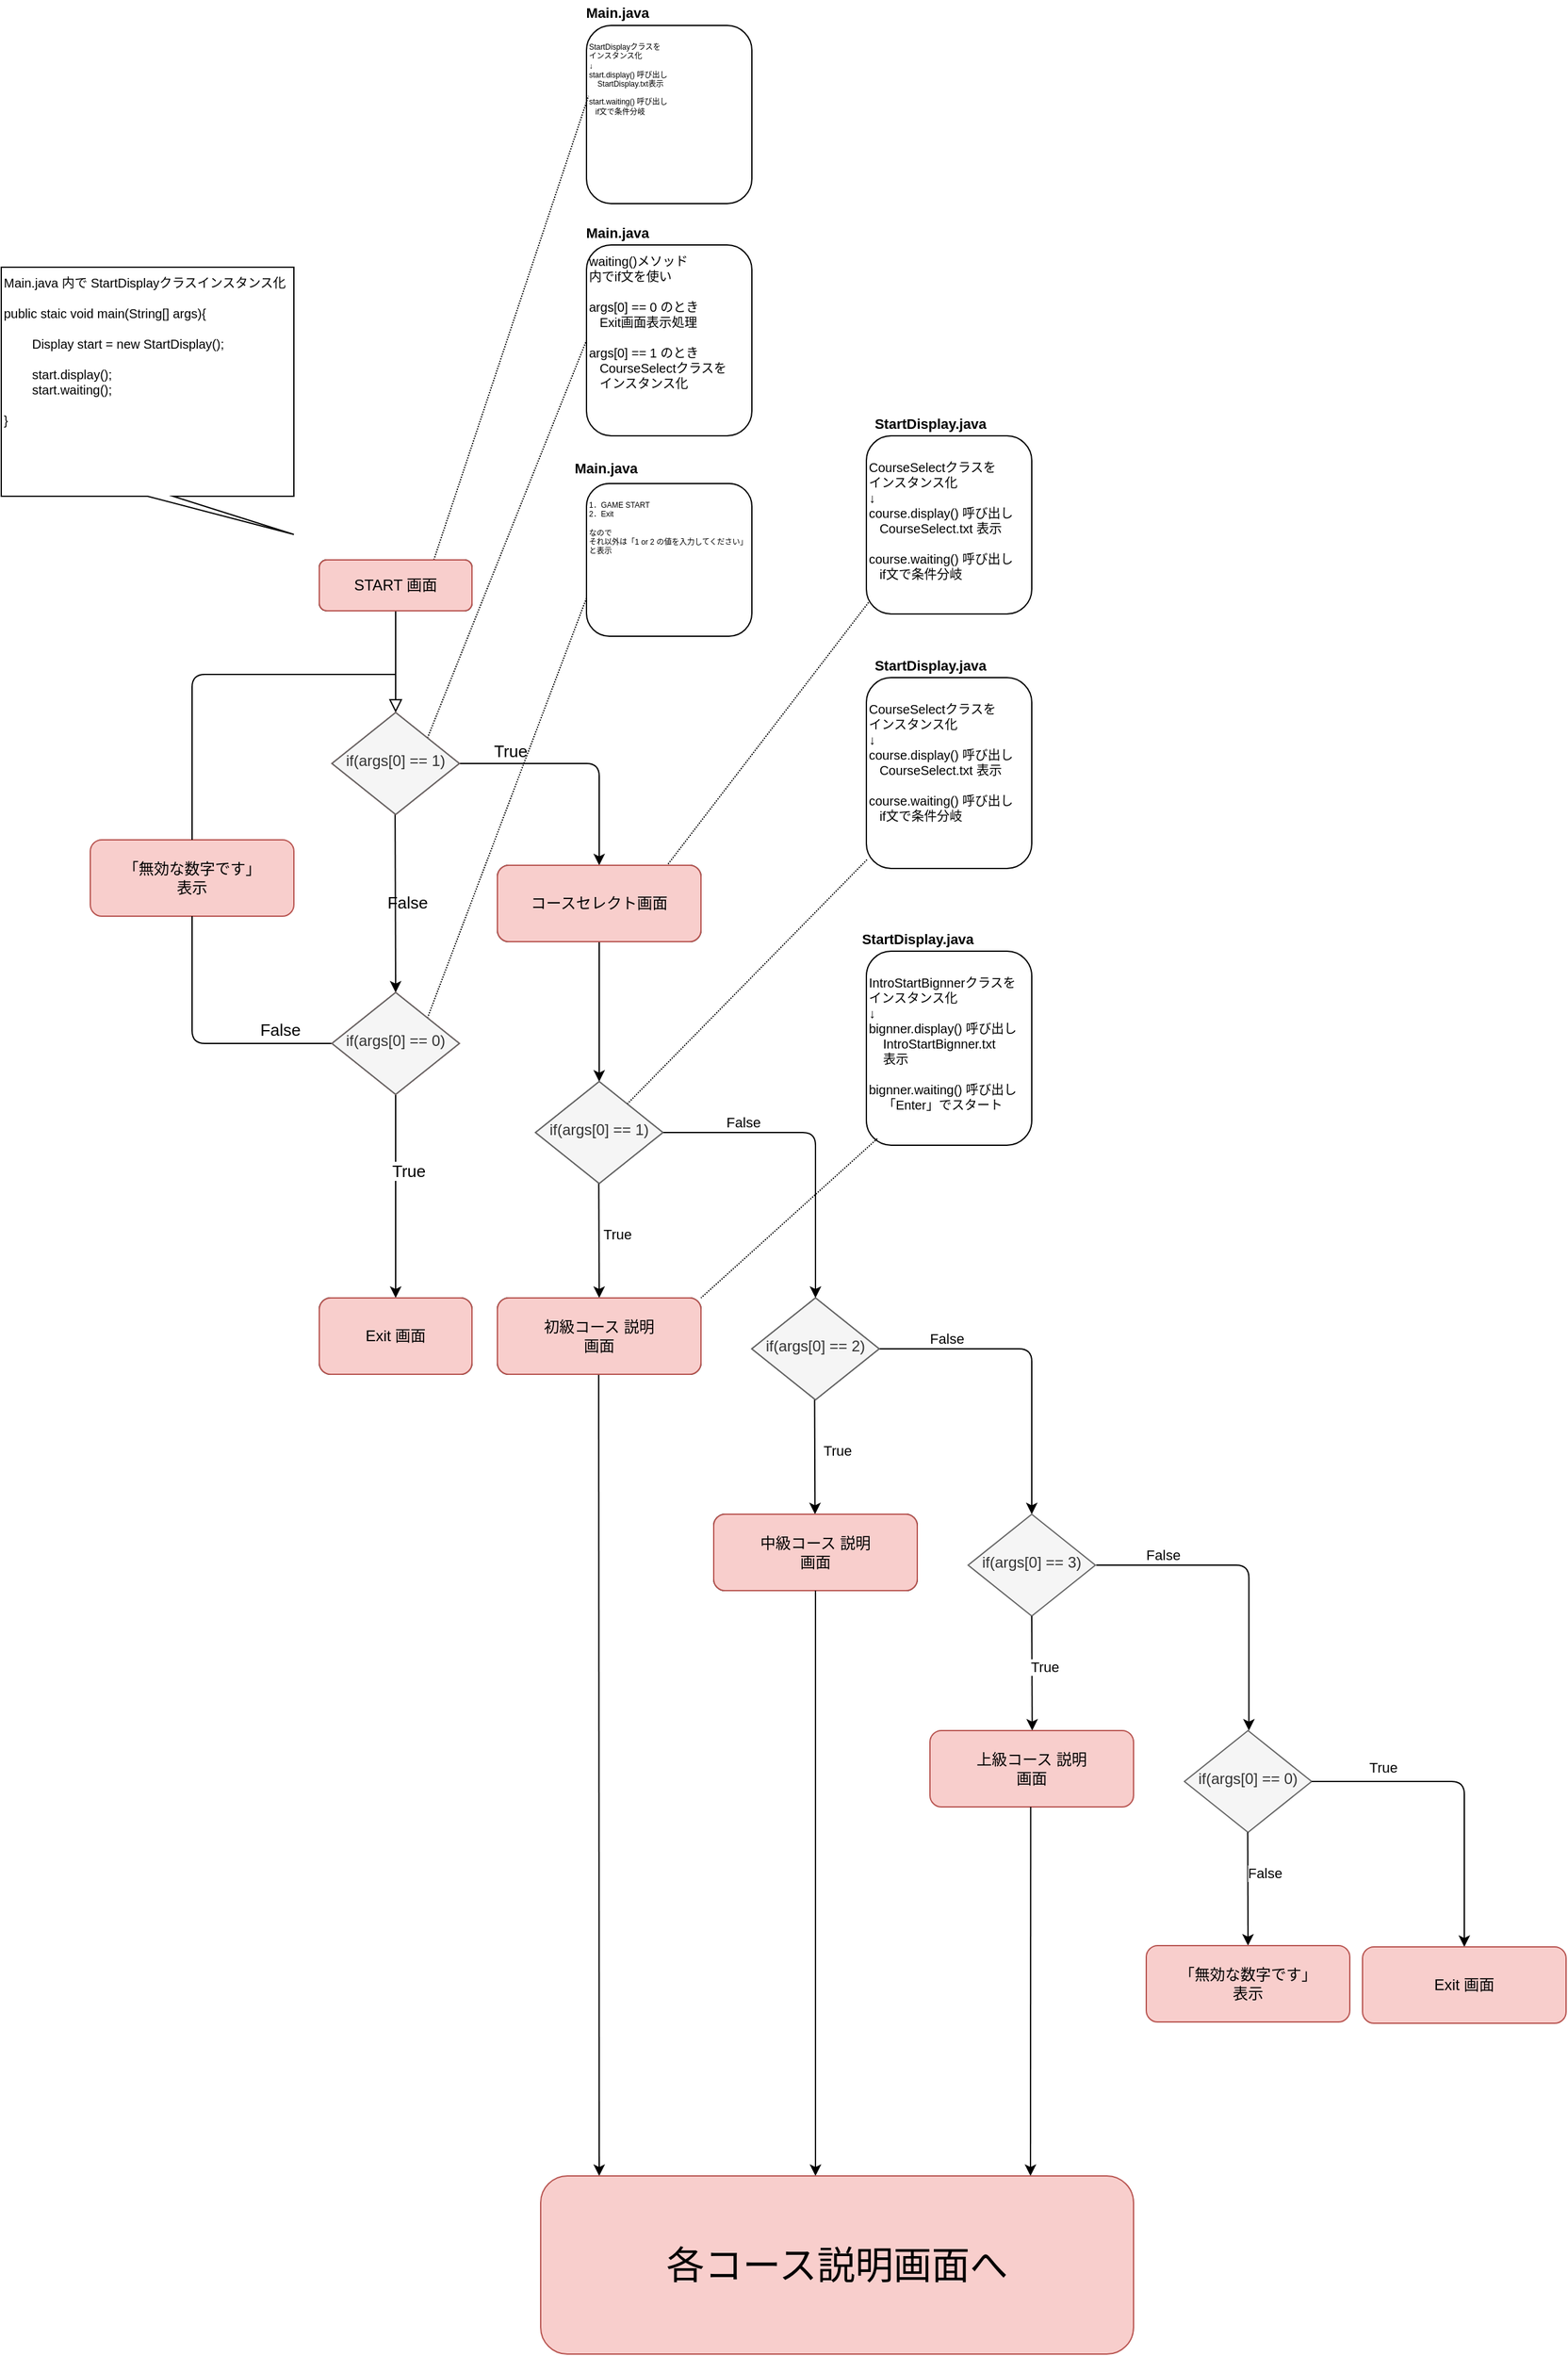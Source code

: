 <mxfile version="13.6.5" type="google"><diagram id="C5RBs43oDa-KdzZeNtuy" name="Page-1"><mxGraphModel dx="1805" dy="1843" grid="1" gridSize="10" guides="1" tooltips="1" connect="1" arrows="1" fold="1" page="1" pageScale="1" pageWidth="827" pageHeight="1169" math="0" shadow="0"><root><mxCell id="WIyWlLk6GJQsqaUBKTNV-0"/><mxCell id="WIyWlLk6GJQsqaUBKTNV-1" parent="WIyWlLk6GJQsqaUBKTNV-0"/><mxCell id="WIyWlLk6GJQsqaUBKTNV-2" value="" style="rounded=0;html=1;jettySize=auto;orthogonalLoop=1;fontSize=11;endArrow=block;endFill=0;endSize=8;strokeWidth=1;shadow=0;labelBackgroundColor=none;edgeStyle=orthogonalEdgeStyle;" parent="WIyWlLk6GJQsqaUBKTNV-1" source="WIyWlLk6GJQsqaUBKTNV-3" target="WIyWlLk6GJQsqaUBKTNV-6" edge="1"><mxGeometry relative="1" as="geometry"/></mxCell><mxCell id="WIyWlLk6GJQsqaUBKTNV-3" value="START 画面" style="rounded=1;whiteSpace=wrap;html=1;fontSize=12;glass=0;strokeWidth=1;shadow=0;" parent="WIyWlLk6GJQsqaUBKTNV-1" vertex="1"><mxGeometry x="160" y="80" width="120" height="40" as="geometry"/></mxCell><mxCell id="WIyWlLk6GJQsqaUBKTNV-6" value="if(args[0] == 1)" style="rhombus;whiteSpace=wrap;html=1;shadow=0;fontFamily=Helvetica;fontSize=12;align=center;strokeWidth=1;spacing=6;spacingTop=-4;" parent="WIyWlLk6GJQsqaUBKTNV-1" vertex="1"><mxGeometry x="170" y="200" width="100" height="80" as="geometry"/></mxCell><mxCell id="WIyWlLk6GJQsqaUBKTNV-7" value="コースセレクト画面" style="rounded=1;whiteSpace=wrap;html=1;fontSize=12;glass=0;strokeWidth=1;shadow=0;" parent="WIyWlLk6GJQsqaUBKTNV-1" vertex="1"><mxGeometry x="300" y="320" width="160" height="60" as="geometry"/></mxCell><mxCell id="WIyWlLk6GJQsqaUBKTNV-11" value="Exit 画面" style="rounded=1;whiteSpace=wrap;html=1;fontSize=12;glass=0;strokeWidth=1;shadow=0;" parent="WIyWlLk6GJQsqaUBKTNV-1" vertex="1"><mxGeometry x="160" y="660" width="120" height="60" as="geometry"/></mxCell><mxCell id="vnUmTuJ1IEs99Oj1khY--3" value="" style="endArrow=classic;html=1;fontSize=3;exitX=1;exitY=0.5;exitDx=0;exitDy=0;" parent="WIyWlLk6GJQsqaUBKTNV-1" source="WIyWlLk6GJQsqaUBKTNV-6" edge="1"><mxGeometry width="50" height="50" relative="1" as="geometry"><mxPoint x="320" y="240" as="sourcePoint"/><mxPoint x="380" y="320" as="targetPoint"/><Array as="points"><mxPoint x="380" y="240"/></Array></mxGeometry></mxCell><mxCell id="vnUmTuJ1IEs99Oj1khY--9" value="&lt;font style=&quot;font-size: 13px&quot;&gt;True&lt;/font&gt;" style="edgeLabel;html=1;align=center;verticalAlign=middle;resizable=0;points=[];fontSize=5;" parent="vnUmTuJ1IEs99Oj1khY--3" vertex="1" connectable="0"><mxGeometry x="-0.589" y="5" relative="1" as="geometry"><mxPoint x="1" y="-5" as="offset"/></mxGeometry></mxCell><mxCell id="vnUmTuJ1IEs99Oj1khY--4" value="" style="endArrow=classic;html=1;fontSize=3;exitX=0.5;exitY=1;exitDx=0;exitDy=0;" parent="WIyWlLk6GJQsqaUBKTNV-1" source="WIyWlLk6GJQsqaUBKTNV-7" edge="1"><mxGeometry width="50" height="50" relative="1" as="geometry"><mxPoint x="420" y="440" as="sourcePoint"/><mxPoint x="380" y="490" as="targetPoint"/></mxGeometry></mxCell><mxCell id="vnUmTuJ1IEs99Oj1khY--5" value="" style="endArrow=classic;html=1;fontSize=3;exitX=1;exitY=0.5;exitDx=0;exitDy=0;" parent="WIyWlLk6GJQsqaUBKTNV-1" source="vnUmTuJ1IEs99Oj1khY--7" edge="1"><mxGeometry width="50" height="50" relative="1" as="geometry"><mxPoint x="480" y="530" as="sourcePoint"/><mxPoint x="550" y="660" as="targetPoint"/><Array as="points"><mxPoint x="550" y="530"/></Array></mxGeometry></mxCell><mxCell id="vnUmTuJ1IEs99Oj1khY--40" value="True" style="edgeLabel;html=1;align=center;verticalAlign=middle;resizable=0;points=[];fontSize=11;" parent="vnUmTuJ1IEs99Oj1khY--5" vertex="1" connectable="0"><mxGeometry x="-0.672" y="3" relative="1" as="geometry"><mxPoint x="-76.83" y="83" as="offset"/></mxGeometry></mxCell><mxCell id="vnUmTuJ1IEs99Oj1khY--6" value="初級コース&amp;nbsp;説明&lt;br&gt;画面" style="rounded=1;whiteSpace=wrap;html=1;fontSize=12;glass=0;strokeWidth=1;shadow=0;" parent="WIyWlLk6GJQsqaUBKTNV-1" vertex="1"><mxGeometry x="300" y="660" width="160" height="60" as="geometry"/></mxCell><mxCell id="vnUmTuJ1IEs99Oj1khY--7" value="if(args[0] == 0)" style="rhombus;whiteSpace=wrap;html=1;shadow=0;fontFamily=Helvetica;fontSize=12;align=center;strokeWidth=1;spacing=6;spacingTop=-4;" parent="WIyWlLk6GJQsqaUBKTNV-1" vertex="1"><mxGeometry x="330" y="490" width="100" height="80" as="geometry"/></mxCell><mxCell id="vnUmTuJ1IEs99Oj1khY--10" value="Main.java 内で StartDisplayクラスインスタンス化&lt;br&gt;&lt;br&gt;public staic void main(String[] args){&lt;br&gt;&lt;br&gt;&amp;nbsp; &amp;nbsp; &amp;nbsp; &amp;nbsp; Display start = new StartDisplay();&lt;br&gt;&lt;br&gt;&amp;nbsp; &amp;nbsp; &amp;nbsp; &amp;nbsp; start.display();&lt;br&gt;&amp;nbsp; &amp;nbsp; &amp;nbsp; &amp;nbsp; start.waiting();&lt;br&gt;&lt;br&gt;}" style="shape=callout;whiteSpace=wrap;html=1;perimeter=calloutPerimeter;fontSize=10;position2=1;align=left;verticalAlign=top;" parent="WIyWlLk6GJQsqaUBKTNV-1" vertex="1"><mxGeometry x="-90" y="-150" width="230" height="210" as="geometry"/></mxCell><mxCell id="vnUmTuJ1IEs99Oj1khY--14" value="&lt;font style=&quot;font-size: 6px&quot;&gt;&lt;br style=&quot;font-size: 6px&quot;&gt;StartDisplayクラスを&lt;br style=&quot;font-size: 6px&quot;&gt;インスタンス化&lt;br style=&quot;font-size: 6px&quot;&gt;↓&lt;br style=&quot;font-size: 6px&quot;&gt;start.display() 呼び出し&lt;br&gt;&amp;nbsp; &amp;nbsp; StartDisplay.txt表示&lt;br&gt;&lt;br style=&quot;font-size: 6px&quot;&gt;start.waiting() 呼び出し&lt;br&gt;&amp;nbsp; &amp;nbsp;if文で条件分岐&lt;br&gt;&lt;/font&gt;" style="rounded=1;whiteSpace=wrap;html=1;fontSize=6;align=left;verticalAlign=top;" parent="WIyWlLk6GJQsqaUBKTNV-1" vertex="1"><mxGeometry x="370" y="-340" width="130" height="140" as="geometry"/></mxCell><mxCell id="vnUmTuJ1IEs99Oj1khY--15" value="" style="endArrow=none;dashed=1;html=1;fontSize=10;entryX=0.012;entryY=0.396;entryDx=0;entryDy=0;entryPerimeter=0;jumpSize=5;exitX=0.75;exitY=0;exitDx=0;exitDy=0;dashPattern=1 1;" parent="WIyWlLk6GJQsqaUBKTNV-1" source="vnUmTuJ1IEs99Oj1khY--156" target="vnUmTuJ1IEs99Oj1khY--14" edge="1"><mxGeometry width="50" height="50" relative="1" as="geometry"><mxPoint x="280" y="70" as="sourcePoint"/><mxPoint x="360" y="-20" as="targetPoint"/></mxGeometry></mxCell><mxCell id="vnUmTuJ1IEs99Oj1khY--16" value="waiting()メソッド&lt;br&gt;内でif文を使い&lt;br&gt;&lt;br&gt;args[0] == 0 のとき&lt;br&gt;&amp;nbsp; &amp;nbsp;Exit画面表示処理&lt;br&gt;&lt;br&gt;args[0] == 1 のとき&lt;br&gt;&amp;nbsp; &amp;nbsp;CourseSelectクラスを&lt;br&gt;&amp;nbsp; &amp;nbsp;インスタンス化" style="rounded=1;whiteSpace=wrap;html=1;fontSize=10;align=left;verticalAlign=top;" parent="WIyWlLk6GJQsqaUBKTNV-1" vertex="1"><mxGeometry x="370" y="-167.5" width="130" height="150" as="geometry"/></mxCell><mxCell id="vnUmTuJ1IEs99Oj1khY--17" value="" style="endArrow=none;dashed=1;html=1;fontSize=10;jumpSize=5;exitX=1;exitY=0;exitDx=0;exitDy=0;dashPattern=1 1;entryX=0;entryY=0.5;entryDx=0;entryDy=0;" parent="WIyWlLk6GJQsqaUBKTNV-1" source="WIyWlLk6GJQsqaUBKTNV-6" target="vnUmTuJ1IEs99Oj1khY--16" edge="1"><mxGeometry width="50" height="50" relative="1" as="geometry"><mxPoint x="276.04" y="200.0" as="sourcePoint"/><mxPoint x="360.0" y="124.5" as="targetPoint"/></mxGeometry></mxCell><mxCell id="vnUmTuJ1IEs99Oj1khY--18" value="&lt;br&gt;CourseSelectクラスを&lt;br&gt;インスタンス化&lt;br&gt;↓&lt;br&gt;course.display() 呼び出し&lt;br&gt;&amp;nbsp; &amp;nbsp;CourseSelect.txt 表示&lt;br&gt;&lt;br&gt;course.waiting() 呼び出し&lt;br&gt;&amp;nbsp; &amp;nbsp;if文で条件分岐" style="rounded=1;whiteSpace=wrap;html=1;fontSize=10;align=left;verticalAlign=top;" parent="WIyWlLk6GJQsqaUBKTNV-1" vertex="1"><mxGeometry x="590" y="-17.5" width="130" height="140" as="geometry"/></mxCell><mxCell id="vnUmTuJ1IEs99Oj1khY--19" value="" style="endArrow=none;dashed=1;html=1;fontSize=10;jumpSize=5;exitX=0.831;exitY=0.01;exitDx=0;exitDy=0;dashPattern=1 1;exitPerimeter=0;entryX=0.019;entryY=0.928;entryDx=0;entryDy=0;entryPerimeter=0;" parent="WIyWlLk6GJQsqaUBKTNV-1" source="WIyWlLk6GJQsqaUBKTNV-7" target="vnUmTuJ1IEs99Oj1khY--18" edge="1"><mxGeometry width="50" height="50" relative="1" as="geometry"><mxPoint x="435" y="322.0" as="sourcePoint"/><mxPoint x="550" y="230.0" as="targetPoint"/></mxGeometry></mxCell><mxCell id="vnUmTuJ1IEs99Oj1khY--22" value="Main.java" style="text;html=1;align=center;verticalAlign=middle;resizable=0;points=[];autosize=1;fontSize=11;fontStyle=1" parent="WIyWlLk6GJQsqaUBKTNV-1" vertex="1"><mxGeometry x="364" y="-360" width="60" height="20" as="geometry"/></mxCell><mxCell id="vnUmTuJ1IEs99Oj1khY--23" value="Main.java" style="text;html=1;align=center;verticalAlign=middle;resizable=0;points=[];autosize=1;fontSize=11;fontStyle=1" parent="WIyWlLk6GJQsqaUBKTNV-1" vertex="1"><mxGeometry x="364" y="-187.5" width="60" height="20" as="geometry"/></mxCell><mxCell id="vnUmTuJ1IEs99Oj1khY--24" value="StartDisplay.java" style="text;html=1;align=center;verticalAlign=middle;resizable=0;points=[];autosize=1;fontSize=11;fontStyle=1" parent="WIyWlLk6GJQsqaUBKTNV-1" vertex="1"><mxGeometry x="590" y="-37.5" width="100" height="20" as="geometry"/></mxCell><mxCell id="vnUmTuJ1IEs99Oj1khY--25" value="&lt;br&gt;CourseSelectクラスを&lt;br&gt;インスタンス化&lt;br&gt;↓&lt;br&gt;course.display() 呼び出し&lt;br&gt;&amp;nbsp; &amp;nbsp;CourseSelect.txt 表示&lt;br&gt;&lt;br&gt;course.waiting() 呼び出し&lt;br&gt;&amp;nbsp; &amp;nbsp;if文で条件分岐" style="rounded=1;whiteSpace=wrap;html=1;fontSize=10;align=left;verticalAlign=top;" parent="WIyWlLk6GJQsqaUBKTNV-1" vertex="1"><mxGeometry x="590" y="172.5" width="130" height="150" as="geometry"/></mxCell><mxCell id="vnUmTuJ1IEs99Oj1khY--26" value="StartDisplay.java" style="text;html=1;align=center;verticalAlign=middle;resizable=0;points=[];autosize=1;fontSize=11;fontStyle=1" parent="WIyWlLk6GJQsqaUBKTNV-1" vertex="1"><mxGeometry x="590" y="152.5" width="100" height="20" as="geometry"/></mxCell><mxCell id="vnUmTuJ1IEs99Oj1khY--27" value="" style="endArrow=none;dashed=1;html=1;fontSize=10;jumpSize=5;dashPattern=1 1;entryX=0.008;entryY=0.95;entryDx=0;entryDy=0;entryPerimeter=0;" parent="WIyWlLk6GJQsqaUBKTNV-1" source="vnUmTuJ1IEs99Oj1khY--7" target="vnUmTuJ1IEs99Oj1khY--25" edge="1"><mxGeometry width="50" height="50" relative="1" as="geometry"><mxPoint x="520" y="530.0" as="sourcePoint"/><mxPoint x="637.04" y="442.818" as="targetPoint"/></mxGeometry></mxCell><mxCell id="vnUmTuJ1IEs99Oj1khY--28" value="" style="endArrow=classic;html=1;fontSize=3;exitX=0.5;exitY=1;exitDx=0;exitDy=0;" parent="WIyWlLk6GJQsqaUBKTNV-1" edge="1"><mxGeometry width="50" height="50" relative="1" as="geometry"><mxPoint x="379.66" y="570.0" as="sourcePoint"/><mxPoint x="380" y="660" as="targetPoint"/></mxGeometry></mxCell><mxCell id="vnUmTuJ1IEs99Oj1khY--29" value="" style="endArrow=classic;html=1;fontSize=3;entryX=0.5;entryY=0;entryDx=0;entryDy=0;exitX=0.5;exitY=1;exitDx=0;exitDy=0;" parent="WIyWlLk6GJQsqaUBKTNV-1" source="vnUmTuJ1IEs99Oj1khY--56" target="WIyWlLk6GJQsqaUBKTNV-11" edge="1"><mxGeometry width="50" height="50" relative="1" as="geometry"><mxPoint x="220" y="620" as="sourcePoint"/><mxPoint x="219.66" y="580" as="targetPoint"/></mxGeometry></mxCell><mxCell id="vnUmTuJ1IEs99Oj1khY--31" value="" style="endArrow=classic;html=1;fontSize=3;exitX=0.5;exitY=1;exitDx=0;exitDy=0;" parent="WIyWlLk6GJQsqaUBKTNV-1" edge="1"><mxGeometry width="50" height="50" relative="1" as="geometry"><mxPoint x="549.31" y="740" as="sourcePoint"/><mxPoint x="549.65" y="830" as="targetPoint"/></mxGeometry></mxCell><mxCell id="vnUmTuJ1IEs99Oj1khY--32" value="if(args[0] == 1)" style="rhombus;whiteSpace=wrap;html=1;shadow=0;fontFamily=Helvetica;fontSize=12;align=center;strokeWidth=1;spacing=6;spacingTop=-4;" parent="WIyWlLk6GJQsqaUBKTNV-1" vertex="1"><mxGeometry x="500" y="660" width="100" height="80" as="geometry"/></mxCell><mxCell id="vnUmTuJ1IEs99Oj1khY--33" value="" style="endArrow=classic;html=1;fontSize=3;exitX=1;exitY=0.5;exitDx=0;exitDy=0;" parent="WIyWlLk6GJQsqaUBKTNV-1" edge="1"><mxGeometry width="50" height="50" relative="1" as="geometry"><mxPoint x="600" y="700" as="sourcePoint"/><mxPoint x="720" y="830" as="targetPoint"/><Array as="points"><mxPoint x="720" y="700"/></Array></mxGeometry></mxCell><mxCell id="vnUmTuJ1IEs99Oj1khY--34" value="if(args[0] == 3)" style="rhombus;whiteSpace=wrap;html=1;shadow=0;fontFamily=Helvetica;fontSize=12;align=center;strokeWidth=1;spacing=6;spacingTop=-4;fillColor=#f5f5f5;strokeColor=#666666;fontColor=#333333;" parent="WIyWlLk6GJQsqaUBKTNV-1" vertex="1"><mxGeometry x="670" y="830" width="100" height="80" as="geometry"/></mxCell><mxCell id="vnUmTuJ1IEs99Oj1khY--35" value="中級コース&amp;nbsp;説明&lt;br&gt;画面" style="rounded=1;whiteSpace=wrap;html=1;fontSize=12;glass=0;strokeWidth=1;shadow=0;" parent="WIyWlLk6GJQsqaUBKTNV-1" vertex="1"><mxGeometry x="470" y="830" width="160" height="60" as="geometry"/></mxCell><mxCell id="vnUmTuJ1IEs99Oj1khY--36" value="" style="endArrow=classic;html=1;fontSize=3;exitX=0.5;exitY=1;exitDx=0;exitDy=0;" parent="WIyWlLk6GJQsqaUBKTNV-1" edge="1"><mxGeometry width="50" height="50" relative="1" as="geometry"><mxPoint x="720" y="910" as="sourcePoint"/><mxPoint x="720.34" y="1000" as="targetPoint"/></mxGeometry></mxCell><mxCell id="vnUmTuJ1IEs99Oj1khY--37" value="" style="endArrow=classic;html=1;fontSize=3;exitX=1;exitY=0.5;exitDx=0;exitDy=0;" parent="WIyWlLk6GJQsqaUBKTNV-1" edge="1"><mxGeometry width="50" height="50" relative="1" as="geometry"><mxPoint x="770.69" y="870" as="sourcePoint"/><mxPoint x="890.69" y="1000" as="targetPoint"/><Array as="points"><mxPoint x="890.69" y="870"/></Array></mxGeometry></mxCell><mxCell id="vnUmTuJ1IEs99Oj1khY--38" value="上級コース&amp;nbsp;説明&lt;br&gt;画面" style="rounded=1;whiteSpace=wrap;html=1;fontSize=12;glass=0;strokeWidth=1;shadow=0;fillColor=#f8cecc;strokeColor=#b85450;" parent="WIyWlLk6GJQsqaUBKTNV-1" vertex="1"><mxGeometry x="640" y="1000" width="160" height="60" as="geometry"/></mxCell><mxCell id="vnUmTuJ1IEs99Oj1khY--39" value="if(args[0] == 0)" style="rhombus;whiteSpace=wrap;html=1;shadow=0;fontFamily=Helvetica;fontSize=12;align=center;strokeWidth=1;spacing=6;spacingTop=-4;fillColor=#f5f5f5;strokeColor=#666666;fontColor=#333333;" parent="WIyWlLk6GJQsqaUBKTNV-1" vertex="1"><mxGeometry x="840" y="1000" width="100" height="80" as="geometry"/></mxCell><mxCell id="vnUmTuJ1IEs99Oj1khY--41" value="False" style="edgeLabel;html=1;align=center;verticalAlign=middle;resizable=0;points=[];fontSize=11;" parent="WIyWlLk6GJQsqaUBKTNV-1" vertex="1" connectable="0"><mxGeometry x="600.003" y="450" as="geometry"><mxPoint x="-107" y="72" as="offset"/></mxGeometry></mxCell><mxCell id="vnUmTuJ1IEs99Oj1khY--42" value="True" style="edgeLabel;html=1;align=center;verticalAlign=middle;resizable=0;points=[];fontSize=11;" parent="WIyWlLk6GJQsqaUBKTNV-1" vertex="1" connectable="0"><mxGeometry x="567.003" y="780" as="geometry"/></mxCell><mxCell id="vnUmTuJ1IEs99Oj1khY--43" value="False" style="edgeLabel;html=1;align=center;verticalAlign=middle;resizable=0;points=[];fontSize=11;" parent="WIyWlLk6GJQsqaUBKTNV-1" vertex="1" connectable="0"><mxGeometry x="760.003" y="620" as="geometry"><mxPoint x="-107" y="72" as="offset"/></mxGeometry></mxCell><mxCell id="vnUmTuJ1IEs99Oj1khY--44" value="True" style="edgeLabel;html=1;align=center;verticalAlign=middle;resizable=0;points=[];fontSize=11;" parent="WIyWlLk6GJQsqaUBKTNV-1" vertex="1" connectable="0"><mxGeometry x="730.003" y="950" as="geometry"/></mxCell><mxCell id="vnUmTuJ1IEs99Oj1khY--45" value="False" style="edgeLabel;html=1;align=center;verticalAlign=middle;resizable=0;points=[];fontSize=11;" parent="WIyWlLk6GJQsqaUBKTNV-1" vertex="1" connectable="0"><mxGeometry x="930.003" y="790" as="geometry"><mxPoint x="-107" y="72" as="offset"/></mxGeometry></mxCell><mxCell id="vnUmTuJ1IEs99Oj1khY--48" value="" style="endArrow=classic;html=1;fontSize=3;exitX=0.5;exitY=1;exitDx=0;exitDy=0;entryX=0.5;entryY=0;entryDx=0;entryDy=0;" parent="WIyWlLk6GJQsqaUBKTNV-1" target="vnUmTuJ1IEs99Oj1khY--171" edge="1"><mxGeometry width="50" height="50" relative="1" as="geometry"><mxPoint x="889.76" y="1080" as="sourcePoint"/><mxPoint x="890" y="1190" as="targetPoint"/></mxGeometry></mxCell><mxCell id="vnUmTuJ1IEs99Oj1khY--49" value="" style="endArrow=classic;html=1;fontSize=3;exitX=1;exitY=0.5;exitDx=0;exitDy=0;" parent="WIyWlLk6GJQsqaUBKTNV-1" edge="1"><mxGeometry width="50" height="50" relative="1" as="geometry"><mxPoint x="940" y="1040" as="sourcePoint"/><mxPoint x="1060" y="1170" as="targetPoint"/><Array as="points"><mxPoint x="1060" y="1040"/></Array></mxGeometry></mxCell><mxCell id="vnUmTuJ1IEs99Oj1khY--50" value="Exit 画面" style="rounded=1;whiteSpace=wrap;html=1;fontSize=12;glass=0;strokeWidth=1;shadow=0;fillColor=#f8cecc;strokeColor=#b85450;" parent="WIyWlLk6GJQsqaUBKTNV-1" vertex="1"><mxGeometry x="980" y="1170" width="160" height="60" as="geometry"/></mxCell><mxCell id="vnUmTuJ1IEs99Oj1khY--52" value="True" style="edgeLabel;html=1;align=center;verticalAlign=middle;resizable=0;points=[];fontSize=11;" parent="WIyWlLk6GJQsqaUBKTNV-1" vertex="1" connectable="0"><mxGeometry x="1090.003" y="930" as="geometry"><mxPoint x="-94" y="99" as="offset"/></mxGeometry></mxCell><mxCell id="vnUmTuJ1IEs99Oj1khY--53" value="False" style="edgeLabel;html=1;align=center;verticalAlign=middle;resizable=0;points=[];fontSize=11;" parent="WIyWlLk6GJQsqaUBKTNV-1" vertex="1" connectable="0"><mxGeometry x="1010.003" y="1040" as="geometry"><mxPoint x="-107" y="72" as="offset"/></mxGeometry></mxCell><mxCell id="vnUmTuJ1IEs99Oj1khY--55" value="&lt;font style=&quot;font-size: 13px&quot;&gt;False&lt;/font&gt;" style="edgeLabel;html=1;align=center;verticalAlign=middle;resizable=0;points=[];fontSize=5;" parent="WIyWlLk6GJQsqaUBKTNV-1" vertex="1" connectable="0"><mxGeometry x="319.997" y="250" as="geometry"><mxPoint x="-91" y="99" as="offset"/></mxGeometry></mxCell><mxCell id="vnUmTuJ1IEs99Oj1khY--56" value="if(args[0] == 0)" style="rhombus;whiteSpace=wrap;html=1;shadow=0;fontFamily=Helvetica;fontSize=12;align=center;strokeWidth=1;spacing=6;spacingTop=-4;" parent="WIyWlLk6GJQsqaUBKTNV-1" vertex="1"><mxGeometry x="170" y="420" width="100" height="80" as="geometry"/></mxCell><mxCell id="vnUmTuJ1IEs99Oj1khY--57" value="" style="endArrow=classic;html=1;fontSize=3;exitX=0.5;exitY=1;exitDx=0;exitDy=0;" parent="WIyWlLk6GJQsqaUBKTNV-1" edge="1"><mxGeometry width="50" height="50" relative="1" as="geometry"><mxPoint x="219.58" y="280" as="sourcePoint"/><mxPoint x="220" y="420" as="targetPoint"/></mxGeometry></mxCell><mxCell id="vnUmTuJ1IEs99Oj1khY--58" value="「無効な数字です」&lt;br&gt;表示" style="rounded=1;whiteSpace=wrap;html=1;fontSize=12;glass=0;strokeWidth=1;shadow=0;fillColor=#f8cecc;strokeColor=#b85450;" parent="WIyWlLk6GJQsqaUBKTNV-1" vertex="1"><mxGeometry x="-20" y="300" width="160" height="60" as="geometry"/></mxCell><mxCell id="vnUmTuJ1IEs99Oj1khY--65" value="" style="endArrow=none;html=1;fontSize=11;strokeWidth=1;entryX=0;entryY=0.5;entryDx=0;entryDy=0;exitX=0.5;exitY=1;exitDx=0;exitDy=0;" parent="WIyWlLk6GJQsqaUBKTNV-1" source="vnUmTuJ1IEs99Oj1khY--58" target="vnUmTuJ1IEs99Oj1khY--56" edge="1"><mxGeometry width="50" height="50" relative="1" as="geometry"><mxPoint x="60" y="390" as="sourcePoint"/><mxPoint x="110" y="459.58" as="targetPoint"/><Array as="points"><mxPoint x="60" y="460"/></Array></mxGeometry></mxCell><mxCell id="vnUmTuJ1IEs99Oj1khY--66" value="" style="endArrow=none;html=1;fontSize=11;strokeWidth=1;exitX=0.5;exitY=0;exitDx=0;exitDy=0;" parent="WIyWlLk6GJQsqaUBKTNV-1" source="vnUmTuJ1IEs99Oj1khY--58" edge="1"><mxGeometry width="50" height="50" relative="1" as="geometry"><mxPoint x="60" y="220" as="sourcePoint"/><mxPoint x="220" y="170" as="targetPoint"/><Array as="points"><mxPoint x="60" y="170"/></Array></mxGeometry></mxCell><mxCell id="vnUmTuJ1IEs99Oj1khY--67" value="&lt;font style=&quot;font-size: 13px&quot;&gt;False&lt;/font&gt;" style="edgeLabel;html=1;align=center;verticalAlign=middle;resizable=0;points=[];fontSize=5;" parent="WIyWlLk6GJQsqaUBKTNV-1" vertex="1" connectable="0"><mxGeometry x="219.997" y="350" as="geometry"><mxPoint x="-91" y="99" as="offset"/></mxGeometry></mxCell><mxCell id="vnUmTuJ1IEs99Oj1khY--68" value="&lt;font style=&quot;font-size: 13px&quot;&gt;True&lt;/font&gt;" style="edgeLabel;html=1;align=center;verticalAlign=middle;resizable=0;points=[];fontSize=5;" parent="WIyWlLk6GJQsqaUBKTNV-1" vertex="1" connectable="0"><mxGeometry x="229.997" y="560" as="geometry"/></mxCell><mxCell id="vnUmTuJ1IEs99Oj1khY--69" value="&lt;br&gt;1．GAME START&lt;br&gt;2．Exit&lt;br&gt;&lt;br&gt;なので&lt;br&gt;それ以外は「1 or 2 の値を入力してください」と表示" style="rounded=1;whiteSpace=wrap;html=1;fontSize=6;align=left;verticalAlign=top;" parent="WIyWlLk6GJQsqaUBKTNV-1" vertex="1"><mxGeometry x="370" y="20" width="130" height="120" as="geometry"/></mxCell><mxCell id="vnUmTuJ1IEs99Oj1khY--70" value="Main.java" style="text;html=1;align=center;verticalAlign=middle;resizable=0;points=[];autosize=1;fontSize=11;fontStyle=1" parent="WIyWlLk6GJQsqaUBKTNV-1" vertex="1"><mxGeometry x="355" y="-2.5" width="60" height="20" as="geometry"/></mxCell><mxCell id="vnUmTuJ1IEs99Oj1khY--71" value="" style="endArrow=none;dashed=1;html=1;fontSize=10;jumpSize=5;dashPattern=1 1;entryX=1;entryY=0;entryDx=0;entryDy=0;exitX=0;exitY=0.75;exitDx=0;exitDy=0;" parent="WIyWlLk6GJQsqaUBKTNV-1" source="vnUmTuJ1IEs99Oj1khY--69" target="vnUmTuJ1IEs99Oj1khY--166" edge="1"><mxGeometry width="50" height="50" relative="1" as="geometry"><mxPoint x="-20.002" y="554.998" as="sourcePoint"/><mxPoint x="196.09" y="480.54" as="targetPoint"/></mxGeometry></mxCell><mxCell id="vnUmTuJ1IEs99Oj1khY--72" value="" style="endArrow=classic;html=1;fontSize=3;exitX=0.5;exitY=1;exitDx=0;exitDy=0;" parent="WIyWlLk6GJQsqaUBKTNV-1" edge="1"><mxGeometry width="50" height="50" relative="1" as="geometry"><mxPoint x="379.58" y="720" as="sourcePoint"/><mxPoint x="380" y="1350" as="targetPoint"/></mxGeometry></mxCell><mxCell id="vnUmTuJ1IEs99Oj1khY--156" value="START 画面" style="rounded=1;whiteSpace=wrap;html=1;fontSize=12;glass=0;strokeWidth=1;shadow=0;fillColor=#f8cecc;strokeColor=#b85450;" parent="WIyWlLk6GJQsqaUBKTNV-1" vertex="1"><mxGeometry x="160" y="80" width="120" height="40" as="geometry"/></mxCell><mxCell id="vnUmTuJ1IEs99Oj1khY--157" value="if(args[0] == 1)" style="rhombus;whiteSpace=wrap;html=1;shadow=0;fontFamily=Helvetica;fontSize=12;align=center;strokeWidth=1;spacing=6;spacingTop=-4;fillColor=#f8cecc;strokeColor=#b85450;" parent="WIyWlLk6GJQsqaUBKTNV-1" vertex="1"><mxGeometry x="170" y="200" width="100" height="80" as="geometry"/></mxCell><mxCell id="vnUmTuJ1IEs99Oj1khY--158" value="if(args[0] == 0)" style="rhombus;whiteSpace=wrap;html=1;shadow=0;fontFamily=Helvetica;fontSize=12;align=center;strokeWidth=1;spacing=6;spacingTop=-4;fillColor=#f8cecc;strokeColor=#b85450;" parent="WIyWlLk6GJQsqaUBKTNV-1" vertex="1"><mxGeometry x="170" y="420" width="100" height="80" as="geometry"/></mxCell><mxCell id="vnUmTuJ1IEs99Oj1khY--159" value="Exit 画面" style="rounded=1;whiteSpace=wrap;html=1;fontSize=12;glass=0;strokeWidth=1;shadow=0;fillColor=#f8cecc;strokeColor=#b85450;" parent="WIyWlLk6GJQsqaUBKTNV-1" vertex="1"><mxGeometry x="160" y="660" width="120" height="60" as="geometry"/></mxCell><mxCell id="vnUmTuJ1IEs99Oj1khY--160" value="コースセレクト画面" style="rounded=1;whiteSpace=wrap;html=1;fontSize=12;glass=0;strokeWidth=1;shadow=0;fillColor=#f8cecc;strokeColor=#b85450;" parent="WIyWlLk6GJQsqaUBKTNV-1" vertex="1"><mxGeometry x="300" y="320" width="160" height="60" as="geometry"/></mxCell><mxCell id="vnUmTuJ1IEs99Oj1khY--161" value="if(args[0] == 1)" style="rhombus;whiteSpace=wrap;html=1;shadow=0;fontFamily=Helvetica;fontSize=12;align=center;strokeWidth=1;spacing=6;spacingTop=-4;fillColor=#f5f5f5;strokeColor=#666666;fontColor=#333333;" parent="WIyWlLk6GJQsqaUBKTNV-1" vertex="1"><mxGeometry x="330" y="490" width="100" height="80" as="geometry"/></mxCell><mxCell id="vnUmTuJ1IEs99Oj1khY--162" value="初級コース&amp;nbsp;説明&lt;br&gt;画面" style="rounded=1;whiteSpace=wrap;html=1;fontSize=12;glass=0;strokeWidth=1;shadow=0;fillColor=#f8cecc;strokeColor=#b85450;" parent="WIyWlLk6GJQsqaUBKTNV-1" vertex="1"><mxGeometry x="300" y="660" width="160" height="60" as="geometry"/></mxCell><mxCell id="vnUmTuJ1IEs99Oj1khY--163" value="if(args[0] == 2)" style="rhombus;whiteSpace=wrap;html=1;shadow=0;fontFamily=Helvetica;fontSize=12;align=center;strokeWidth=1;spacing=6;spacingTop=-4;fillColor=#f5f5f5;strokeColor=#666666;fontColor=#333333;" parent="WIyWlLk6GJQsqaUBKTNV-1" vertex="1"><mxGeometry x="500" y="660" width="100" height="80" as="geometry"/></mxCell><mxCell id="vnUmTuJ1IEs99Oj1khY--164" value="中級コース&amp;nbsp;説明&lt;br&gt;画面" style="rounded=1;whiteSpace=wrap;html=1;fontSize=12;glass=0;strokeWidth=1;shadow=0;fillColor=#f8cecc;strokeColor=#b85450;" parent="WIyWlLk6GJQsqaUBKTNV-1" vertex="1"><mxGeometry x="470" y="830" width="160" height="60" as="geometry"/></mxCell><mxCell id="vnUmTuJ1IEs99Oj1khY--165" value="if(args[0] == 1)" style="rhombus;whiteSpace=wrap;html=1;shadow=0;fontFamily=Helvetica;fontSize=12;align=center;strokeWidth=1;spacing=6;spacingTop=-4;fillColor=#f5f5f5;strokeColor=#666666;fontColor=#333333;" parent="WIyWlLk6GJQsqaUBKTNV-1" vertex="1"><mxGeometry x="170" y="200" width="100" height="80" as="geometry"/></mxCell><mxCell id="vnUmTuJ1IEs99Oj1khY--166" value="if(args[0] == 0)" style="rhombus;whiteSpace=wrap;html=1;shadow=0;fontFamily=Helvetica;fontSize=12;align=center;strokeWidth=1;spacing=6;spacingTop=-4;fillColor=#f5f5f5;strokeColor=#666666;fontColor=#333333;" parent="WIyWlLk6GJQsqaUBKTNV-1" vertex="1"><mxGeometry x="170" y="420" width="100" height="80" as="geometry"/></mxCell><mxCell id="vnUmTuJ1IEs99Oj1khY--167" value="" style="endArrow=classic;html=1;fontSize=3;exitX=0.5;exitY=1;exitDx=0;exitDy=0;" parent="WIyWlLk6GJQsqaUBKTNV-1" source="vnUmTuJ1IEs99Oj1khY--164" edge="1"><mxGeometry width="50" height="50" relative="1" as="geometry"><mxPoint x="550" y="900" as="sourcePoint"/><mxPoint x="550" y="1350" as="targetPoint"/></mxGeometry></mxCell><mxCell id="vnUmTuJ1IEs99Oj1khY--168" value="" style="endArrow=classic;html=1;fontSize=3;exitX=0.5;exitY=1;exitDx=0;exitDy=0;" parent="WIyWlLk6GJQsqaUBKTNV-1" edge="1"><mxGeometry width="50" height="50" relative="1" as="geometry"><mxPoint x="719.17" y="1060" as="sourcePoint"/><mxPoint x="719" y="1350" as="targetPoint"/></mxGeometry></mxCell><mxCell id="vnUmTuJ1IEs99Oj1khY--170" value="各コース説明画面へ" style="rounded=1;whiteSpace=wrap;html=1;fontSize=30;glass=0;strokeWidth=1;shadow=0;fillColor=#f8cecc;strokeColor=#b85450;" parent="WIyWlLk6GJQsqaUBKTNV-1" vertex="1"><mxGeometry x="334" y="1350" width="466" height="140" as="geometry"/></mxCell><mxCell id="vnUmTuJ1IEs99Oj1khY--171" value="「無効な数字です」&lt;br&gt;表示" style="rounded=1;whiteSpace=wrap;html=1;fontSize=12;glass=0;strokeWidth=1;shadow=0;fillColor=#f8cecc;strokeColor=#b85450;" parent="WIyWlLk6GJQsqaUBKTNV-1" vertex="1"><mxGeometry x="810" y="1169" width="160" height="60" as="geometry"/></mxCell><mxCell id="vnUmTuJ1IEs99Oj1khY--172" value="&lt;br&gt;IntroStartBignnerクラスを&lt;br&gt;インスタンス化&lt;br&gt;↓&lt;br&gt;bignner.display() 呼び出し&lt;br&gt;&amp;nbsp; &amp;nbsp; IntroStartBignner.txt&lt;br&gt;&amp;nbsp; &amp;nbsp; 表示&lt;br&gt;&amp;nbsp; &amp;nbsp;&amp;nbsp;&lt;br&gt;bignner.waiting() 呼び出し&lt;br&gt;&amp;nbsp; &amp;nbsp; 「Enter」でスタート" style="rounded=1;whiteSpace=wrap;html=1;fontSize=10;align=left;verticalAlign=top;" parent="WIyWlLk6GJQsqaUBKTNV-1" vertex="1"><mxGeometry x="590" y="387.5" width="130" height="152.5" as="geometry"/></mxCell><mxCell id="vnUmTuJ1IEs99Oj1khY--174" value="" style="endArrow=none;dashed=1;html=1;fontSize=10;jumpSize=5;dashPattern=1 1;entryX=1;entryY=0;entryDx=0;entryDy=0;exitX=0.066;exitY=0.966;exitDx=0;exitDy=0;exitPerimeter=0;" parent="WIyWlLk6GJQsqaUBKTNV-1" source="vnUmTuJ1IEs99Oj1khY--172" target="vnUmTuJ1IEs99Oj1khY--162" edge="1"><mxGeometry width="50" height="50" relative="1" as="geometry"><mxPoint x="590" y="540" as="sourcePoint"/><mxPoint x="366.09" y="720" as="targetPoint"/></mxGeometry></mxCell><mxCell id="vnUmTuJ1IEs99Oj1khY--175" value="StartDisplay.java" style="text;html=1;align=center;verticalAlign=middle;resizable=0;points=[];autosize=1;fontSize=11;fontStyle=1" parent="WIyWlLk6GJQsqaUBKTNV-1" vertex="1"><mxGeometry x="580" y="367.5" width="100" height="20" as="geometry"/></mxCell></root></mxGraphModel></diagram></mxfile>
